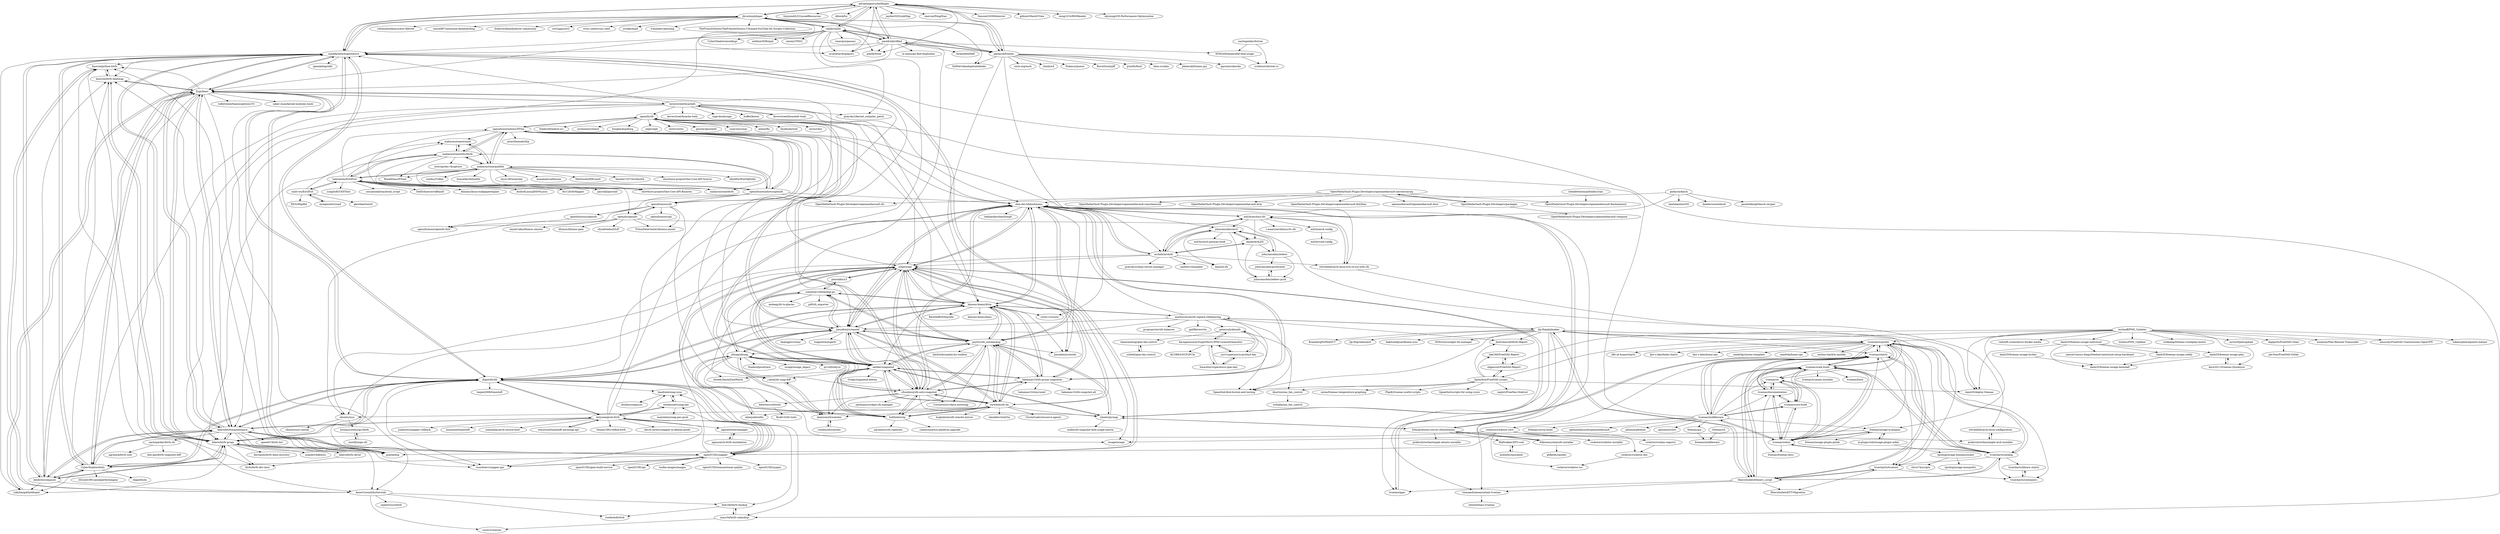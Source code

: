 digraph G {
"adrianlopezroche/fdupes" -> "jbruchon/jdupes"
"adrianlopezroche/fdupes" -> "sahib/rmlint"
"adrianlopezroche/fdupes" -> "tinymind/LSUnusedResources" ["e"=1]
"adrianlopezroche/fdupes" -> "dblock/fui" ["e"=1]
"adrianlopezroche/fdupes" -> "pixelb/fslint"
"adrianlopezroche/fdupes" -> "markfasheh/duperemove"
"adrianlopezroche/fdupes" -> "pauldreik/rdfind"
"adrianlopezroche/fdupes" -> "jayden320/LinkMap" ["e"=1]
"adrianlopezroche/fdupes" -> "onevcat/FengNiao" ["e"=1]
"adrianlopezroche/fdupes" -> "arsenetar/dupeguru" ["e"=1]
"adrianlopezroche/fdupes" -> "pkolaczk/fclones"
"adrianlopezroche/fdupes" -> "Tencent/OOMDetector" ["e"=1]
"adrianlopezroche/fdupes" -> "gdbinit/MachOView" ["e"=1]
"adrianlopezroche/fdupes" -> "ming1016/RSSReader" ["e"=1]
"adrianlopezroche/fdupes" -> "skyming/iOS-Performance-Optimization" ["e"=1]
"danb35/freenas-iocage-nextcloud" -> "danb35/freenas-iocage-caddy"
"danb35/freenas-iocage-nextcloud" -> "danb35/freenas-iocage-plex"
"danb35/freenas-iocage-nextcloud" -> "samuel-emrys-blogs/freebsd-nextcloud-setup-hardened"
"danb35/freenas-iocage-nextcloud" -> "danb35/freenas-iocage-heimdall"
"danb35/freenas-iocage-nextcloud" -> "danb35/deploy-freenas"
"godarch/darch" -> "lambdanil/astOS" ["e"=1]
"godarch/darch" -> "danderson/netboot" ["e"=1]
"godarch/darch" -> "pauldotknopf/darch-recipes"
"godarch/darch" -> "zbm-dev/zfsbootmenu"
"godarch/darch" -> "eoli3n/archiso-zfs"
"kasuganosoras/SuperMicro-IPMI-LicenseGenerator" -> "zsrv/supermicro-product-key"
"kasuganosoras/SuperMicro-IPMI-LicenseGenerator" -> "petersulyok/smfc"
"kasuganosoras/SuperMicro-IPMI-LicenseGenerator" -> "bwachter/supermicro-ipmi-key"
"kasuganosoras/SuperMicro-IPMI-LicenseGenerator" -> "KCORES/OCP2PCIe" ["e"=1]
"johnramsden/zectl" -> "johnramsden/zedenv"
"johnramsden/zectl" -> "eoli3n/zectl-pacman-hook"
"johnramsden/zectl" -> "johnramsden/zedenv-grub"
"johnramsden/zectl" -> "danboid/ALEZ"
"johnramsden/zectl" -> "dasJ/sd-zfs"
"johnramsden/zectl" -> "archzfs/archzfs"
"zbm-dev/zfsbootmenu" -> "leahneukirchen/hrmpf" ["e"=1]
"zbm-dev/zfsbootmenu" -> "zrepl/zrepl"
"zbm-dev/zfsbootmenu" -> "Sithuk/ubuntu-server-zfsbootmenu"
"zbm-dev/zfsbootmenu" -> "kimono-koans/httm"
"zbm-dev/zfsbootmenu" -> "johnramsden/zectl"
"zbm-dev/zfsbootmenu" -> "jimsalterjrs/sanoid"
"zbm-dev/zfsbootmenu" -> "psy0rz/zfs_autobackup"
"zbm-dev/zfsbootmenu" -> "eoli3n/archiso-zfs"
"zbm-dev/zfsbootmenu" -> "archzfs/archzfs"
"zbm-dev/zfsbootmenu" -> "oetiker/znapzend"
"zbm-dev/zfsbootmenu" -> "64kramsystem/zfs-installer"
"zbm-dev/zfsbootmenu" -> "bahamas10/zfs-prune-snapshots"
"zbm-dev/zfsbootmenu" -> "stevleibelt/arch-linux-live-cd-iso-with-zfs"
"zbm-dev/zfsbootmenu" -> "zfsonlinux/zfs-auto-snapshot"
"zbm-dev/zfsbootmenu" -> "jimsalterjrs/ioztat"
"yboetz/pyznap" -> "Sithuk/ubuntu-server-zfsbootmenu"
"yboetz/pyznap" -> "oetiker/znapzend"
"yboetz/pyznap" -> "psy0rz/zfs_autobackup"
"yboetz/pyznap" -> "zrepl/zrepl"
"yboetz/pyznap" -> "mafm/zfs-snapshot-disk-usage-matrix"
"oetiker/znapzend" -> "psy0rz/zfs_autobackup"
"oetiker/znapzend" -> "zrepl/zrepl"
"oetiker/znapzend" -> "zfsonlinux/zfs-auto-snapshot"
"oetiker/znapzend" -> "jimsalterjrs/sanoid"
"oetiker/znapzend" -> "bolthole/zrep"
"oetiker/znapzend" -> "yboetz/pyznap"
"oetiker/znapzend" -> "ewwhite/zfs-ha"
"oetiker/znapzend" -> "zfsnap/zfsnap"
"oetiker/znapzend" -> "damicon/zfswatcher"
"oetiker/znapzend" -> "bahamas10/zfs-prune-snapshots"
"oetiker/znapzend" -> "zbm-dev/zfsbootmenu"
"oetiker/znapzend" -> "someone1/zfsbackup-go"
"oetiker/znapzend" -> "j-keck/zfs-snap-diff"
"oetiker/znapzend" -> "Gregy/znapzend-debian"
"oetiker/znapzend" -> "cbreak-black/ZetaWatch"
"mstinaff/PMS_Updater" -> "luluhoc/PMS_Updater"
"mstinaff/PMS_Updater" -> "sirkkalap/freenas-crashplan-howto"
"mstinaff/PMS_Updater" -> "freenas/iocage-ix-plugins"
"mstinaff/PMS_Updater" -> "mrworf/plexupdate" ["e"=1]
"mstinaff/PMS_Updater" -> "kern2011/Freenas-Quicksync"
"mstinaff/PMS_Updater" -> "dapperfu/FreeNAS-Gitea"
"mstinaff/PMS_Updater" -> "wnielson/Plex-Remote-Transcoder" ["e"=1]
"mstinaff/PMS_Updater" -> "Spearfoot/FreeNAS-scripts"
"mstinaff/PMS_Updater" -> "danb35/deploy-freenas"
"mstinaff/PMS_Updater" -> "danb35/freenas-iocage-nextcloud"
"mstinaff/PMS_Updater" -> "amussey/FreeNAS-Transmission-OpenVPN"
"mstinaff/PMS_Updater" -> "truecharts/public"
"mstinaff/PMS_Updater" -> "lokenx/plexrequests-meteor" ["e"=1]
"mstinaff/PMS_Updater" -> "edgarsuit/FreeNAS-Report"
"mstinaff/PMS_Updater" -> "redshift-s/rancheros-docker-media"
"egara/buttermanager" -> "egara/arch-btrfs-installation"
"pauldreik/rdfind" -> "pkolaczk/fclones"
"pauldreik/rdfind" -> "jbruchon/jdupes"
"pauldreik/rdfind" -> "sahib/rmlint"
"pauldreik/rdfind" -> "adrianlopezroche/fdupes"
"pauldreik/rdfind" -> "pixelb/fslint"
"pauldreik/rdfind" -> "m-manu/go-find-duplicates"
"pauldreik/rdfind" -> "Zygo/bees"
"pauldreik/rdfind" -> "jimsalterjrs/sanoid"
"pauldreik/rdfind" -> "markfasheh/duperemove"
"pauldreik/rdfind" -> "KSXGitHub/parallel-disk-usage"
"pauldreik/rdfind" -> "birkenfeld/fddf"
"pauldreik/rdfind" -> "arsenetar/dupeguru" ["e"=1]
"bob1de/btrfs-backup" -> "masc3d/btrfs-sxbackup"
"bob1de/btrfs-backup" -> "ruediste/btrbck"
"allanjude/zxfer" -> "zfsnap/zfsnap"
"nachoparker/dutree" -> "KSXGitHub/parallel-disk-usage"
"nachoparker/dutree" -> "scullionw/dirstat-rs"
"koverstreet/bcachefs" -> "koverstreet/bcachefs-tools"
"koverstreet/bcachefs" -> "Zygo/bees"
"koverstreet/bcachefs" -> "kdave/btrfs-progs"
"koverstreet/bcachefs" -> "CyberShadow/btdu"
"koverstreet/bcachefs" -> "koverstreet/bcache-tools"
"koverstreet/bcachefs" -> "zbm-dev/zfsbootmenu"
"koverstreet/bcachefs" -> "kimono-koans/httm"
"koverstreet/bcachefs" -> "graysky2/kernel_compiler_patch" ["e"=1]
"koverstreet/bcachefs" -> "cage-kiosk/cage" ["e"=1]
"koverstreet/bcachefs" -> "buffet/kiwmi" ["e"=1]
"koverstreet/bcachefs" -> "markfasheh/duperemove"
"koverstreet/bcachefs" -> "kdave/btrfsmaintenance"
"koverstreet/bcachefs" -> "openzfs/zfs"
"kilobyte/compsize" -> "Zygo/bees"
"kilobyte/compsize" -> "CyberShadow/btdu"
"kilobyte/compsize" -> "knorrie/btrfs-heatmap"
"kilobyte/compsize" -> "Lakshmipathi/dduper"
"kilobyte/compsize" -> "kdave/btrfs-progs"
"kilobyte/compsize" -> "markfasheh/duperemove"
"kilobyte/compsize" -> "AmesCornish/buttersink"
"kilobyte/compsize" -> "kdave/btrfsmaintenance"
"Antynea/grub-btrfs" -> "wmutschl/timeshift-autosnap-apt"
"Antynea/grub-btrfs" -> "digint/btrbk"
"Antynea/grub-btrfs" -> "openSUSE/snapper"
"Antynea/grub-btrfs" -> "wesbarnett/snap-pac"
"Antynea/grub-btrfs" -> "kdave/btrfsmaintenance"
"Antynea/grub-btrfs" -> "Venom1991/refind-btrfs"
"Antynea/grub-btrfs" -> "egara/buttermanager"
"Antynea/grub-btrfs" -> "david-cortes/snapper-in-debian-guide" ["e"=1]
"Antynea/grub-btrfs" -> "ricardomv/snapper-gui"
"Antynea/grub-btrfs" -> "baodrate/snap-sync"
"Antynea/grub-btrfs" -> "jrabinow/snapper-rollback"
"Antynea/grub-btrfs" -> "linuxmint/timeshift" ["e"=1]
"Antynea/grub-btrfs" -> "maximbaz/arch-secure-boot"
"Antynea/grub-btrfs" -> "Zygo/bees"
"Antynea/grub-btrfs" -> "markfasheh/duperemove"
"maharmstone/winmd" -> "maharmstone/ntfs2btrfs"
"maharmstone/winmd" -> "maharmstone/quibble"
"ubuntu/zsys" -> "bicomsystems/go-libzfs"
"ubuntu/zsys" -> "ubuntu/zsys-install"
"ix-plugin-hub/iocage-plugin-index" -> "freenas/iocage-ix-plugins"
"ix-plugin-hub/iocage-plugin-index" -> "tprelog/iocage-homeassistant"
"tprelog/iocage-homeassistant" -> "tprelog/iocage-mosquitto"
"tprelog/iocage-homeassistant" -> "cliviu74/scripts"
"koverstreet/bcachefs-tools" -> "koverstreet/bcachefs"
"johnramsden/zedenv" -> "johnramsden/pyzfscmds"
"johnramsden/zedenv" -> "johnramsden/zedenv-grub"
"johnramsden/zedenv" -> "johnramsden/zectl"
"OpenMediaVault-Plugin-Developers/openmediavault-omvextrasorg" -> "OpenMediaVault-Plugin-Developers/packages"
"OpenMediaVault-Plugin-Developers/openmediavault-omvextrasorg" -> "OpenMediaVault-Plugin-Developers/openmediavault-zfs"
"OpenMediaVault-Plugin-Developers/openmediavault-omvextrasorg" -> "openmediavault/openmediavault-docs"
"OpenMediaVault-Plugin-Developers/openmediavault-omvextrasorg" -> "OpenMediaVault-Plugin-Developers/openmediavault-remotemount"
"OpenMediaVault-Plugin-Developers/openmediavault-omvextrasorg" -> "OpenMediaVault-Plugin-Developers/openmediavault-kvm"
"OpenMediaVault-Plugin-Developers/openmediavault-omvextrasorg" -> "OpenMediaVault-Plugin-Developers/openmediavault-flashmemory"
"OpenMediaVault-Plugin-Developers/openmediavault-omvextrasorg" -> "OpenMediaVault-Plugin-Developers/openmediavault-fail2ban"
"ricardomv/snapper-gui" -> "openSUSE/snapper"
"bwachter/supermicro-ipmi-key" -> "zsrv/supermicro-product-key"
"bwachter/supermicro-ipmi-key" -> "kasuganosoras/SuperMicro-IPMI-LicenseGenerator"
"rockstor/rockstor-doc" -> "rockstor/rockstor-iso"
"nachoparker/btrfs-du" -> "dim-geo/btrfs-snapshot-diff"
"nachoparker/btrfs-du" -> "agronick/btrfs-size"
"johnramsden/zedenv-grub" -> "johnramsden/pyzfscmds"
"johnramsden/pyzfscmds" -> "johnramsden/zedenv-grub"
"maharmstone/ntfs2btrfs" -> "maharmstone/quibble"
"maharmstone/ntfs2btrfs" -> "maharmstone/btrfs" ["e"=1]
"maharmstone/ntfs2btrfs" -> "maharmstone/winmd"
"maharmstone/ntfs2btrfs" -> "openzfsonwindows/ZFSin"
"maharmstone/ntfs2btrfs" -> "Wack0/maciNTosh" ["e"=1]
"maharmstone/ntfs2btrfs" -> "kdave/btrfs-progs"
"maharmstone/ntfs2btrfs" -> "bobranten/Ext4Fsd"
"maharmstone/ntfs2btrfs" -> "openzfsonwindows/openzfs"
"maharmstone/ntfs2btrfs" -> "nowrep/obs-vkcapture" ["e"=1]
"64kramsystem/zfs-installer" -> "Sithuk/ubuntu-server-zfsbootmenu"
"64kramsystem/zfs-installer" -> "ghfields/rpooler"
"zfsnap/zfsnap" -> "allanjude/zxfer"
"zfsnap/zfsnap" -> "damicon/zfswatcher"
"zfsnap/zfsnap" -> "zfsonlinux/zfs-auto-snapshot"
"zfsnap/zfsnap" -> "bolthole/zrep"
"zfsnap/zfsnap" -> "oetiker/znapzend"
"zfsnap/zfsnap" -> "bdrewery/zfstools"
"zfsnap/zfsnap" -> "zrepl/zrepl"
"zfsnap/zfsnap" -> "iocage/iocage" ["e"=1]
"zfsnap/zfsnap" -> "freebsd/poudriere" ["e"=1]
"zfsnap/zfsnap" -> "iocage/iocage_legacy" ["e"=1]
"zfsnap/zfsnap" -> "pr1ntf/iohyve" ["e"=1]
"zfsnap/zfsnap" -> "jimsalterjrs/sanoid"
"bobranten/Ext4Fsd" -> "matt-wu/Ext3Fsd"
"bobranten/Ext4Fsd" -> "maharmstone/btrfs" ["e"=1]
"bobranten/Ext4Fsd" -> "maharmstone/quibble"
"bobranten/Ext4Fsd" -> "maharmstone/ntfs2btrfs"
"bobranten/Ext4Fsd" -> "openzfsonwindows/openzfs"
"bobranten/Ext4Fsd" -> "openzfsonwindows/ZFSin"
"bobranten/Ext4Fsd" -> "maharmstone/winmd"
"bobranten/Ext4Fsd" -> "Audio4Linux/JDSP4Linux" ["e"=1]
"bobranten/Ext4Fsd" -> "Xtr126/XtMapper" ["e"=1]
"bobranten/Ext4Fsd" -> "pacstall/pacstall" ["e"=1]
"bobranten/Ext4Fsd" -> "LongSoft/UEFITool" ["e"=1]
"bobranten/Ext4Fsd" -> "casualsnek/waydroid_script" ["e"=1]
"bobranten/Ext4Fsd" -> "shorthorn-project/One-Core-API-Binaries" ["e"=1]
"bobranten/Ext4Fsd" -> "DadSchoorse/vkBasalt" ["e"=1]
"bobranten/Ext4Fsd" -> "Almamu/linux-wallpaperengine" ["e"=1]
"jbruchon/jdupes" -> "adrianlopezroche/fdupes"
"jbruchon/jdupes" -> "sahib/rmlint"
"jbruchon/jdupes" -> "pkolaczk/fclones"
"jbruchon/jdupes" -> "pauldreik/rdfind"
"jbruchon/jdupes" -> "markfasheh/duperemove"
"jbruchon/jdupes" -> "arsenetar/dupeguru" ["e"=1]
"jbruchon/jdupes" -> "ivandokov/phockup" ["e"=1]
"jbruchon/jdupes" -> "TheFrenchGhosty/TheFrenchGhostys-Ultimate-YouTube-DL-Scripts-Collection" ["e"=1]
"jbruchon/jdupes" -> "roboyoshi/datacurator-filetree" ["e"=1]
"jbruchon/jdupes" -> "0x90d/videoduplicatefinder" ["e"=1]
"jbruchon/jdupes" -> "simon987/awesome-datahoarding" ["e"=1]
"jbruchon/jdupes" -> "diskoverdata/diskover-community" ["e"=1]
"jbruchon/jdupes" -> "sist2app/sist2" ["e"=1]
"jbruchon/jdupes" -> "cross-seed/cross-seed" ["e"=1]
"jbruchon/jdupes" -> "jvirkki/dupd"
"jimsalterjrs/sanoid" -> "zfsonlinux/zfs-auto-snapshot"
"jimsalterjrs/sanoid" -> "zrepl/zrepl"
"jimsalterjrs/sanoid" -> "oetiker/znapzend"
"jimsalterjrs/sanoid" -> "openzfs/zfs"
"jimsalterjrs/sanoid" -> "kimono-koans/httm"
"jimsalterjrs/sanoid" -> "psy0rz/zfs_autobackup"
"jimsalterjrs/sanoid" -> "zbm-dev/zfsbootmenu"
"jimsalterjrs/sanoid" -> "ewwhite/zfs-ha"
"jimsalterjrs/sanoid" -> "zfsnap/zfsnap"
"jimsalterjrs/sanoid" -> "AnalogJ/scrutiny" ["e"=1]
"jimsalterjrs/sanoid" -> "trapexit/mergerfs" ["e"=1]
"jimsalterjrs/sanoid" -> "digint/btrbk"
"jimsalterjrs/sanoid" -> "someone1/zfsbackup-go"
"jimsalterjrs/sanoid" -> "bolthole/zrep"
"jimsalterjrs/sanoid" -> "Spearfoot/disk-burnin-and-testing" ["e"=1]
"pkolaczk/fclones" -> "sahib/rmlint"
"pkolaczk/fclones" -> "jbruchon/jdupes"
"pkolaczk/fclones" -> "pkolaczk/fclones-gui"
"pkolaczk/fclones" -> "pauldreik/rdfind"
"pkolaczk/fclones" -> "qarmin/czkawka" ["e"=1]
"pkolaczk/fclones" -> "rustic-rs/rustic" ["e"=1]
"pkolaczk/fclones" -> "ouch-org/ouch" ["e"=1]
"pkolaczk/fclones" -> "kimono-koans/httm"
"pkolaczk/fclones" -> "adrianlopezroche/fdupes"
"pkolaczk/fclones" -> "chmln/sd" ["e"=1]
"pkolaczk/fclones" -> "0x90d/videoduplicatefinder" ["e"=1]
"pkolaczk/fclones" -> "Nukesor/pueue" ["e"=1]
"pkolaczk/fclones" -> "BurntSushi/jiff" ["e"=1]
"pkolaczk/fclones" -> "printfn/fend" ["e"=1]
"pkolaczk/fclones" -> "skim-rs/skim" ["e"=1]
"eoli3n/arch-config" -> "eoli3n/void-config"
"maharmstone/quibble" -> "maharmstone/ntfs2btrfs"
"maharmstone/quibble" -> "maharmstone/btrfs" ["e"=1]
"maharmstone/quibble" -> "maharmstone/winmd"
"maharmstone/quibble" -> "otya128/winevdm" ["e"=1]
"maharmstone/quibble" -> "openzfsonwindows/ZFSin"
"maharmstone/quibble" -> "manatails/uefiseven" ["e"=1]
"maharmstone/quibble" -> "Mattiwatti/EfiGuard" ["e"=1]
"maharmstone/quibble" -> "leecher1337/ntvdmx64" ["e"=1]
"maharmstone/quibble" -> "shorthorn-project/One-Core-API-Source" ["e"=1]
"maharmstone/quibble" -> "shorthorn-project/One-Core-API-Binaries" ["e"=1]
"maharmstone/quibble" -> "hfiref0x/WinObjEx64" ["e"=1]
"maharmstone/quibble" -> "vxiiduu/VxKex" ["e"=1]
"maharmstone/quibble" -> "itsmattkc/dotnet9x" ["e"=1]
"maharmstone/quibble" -> "bobranten/Ext4Fsd"
"maharmstone/quibble" -> "Wack0/maciNTosh" ["e"=1]
"openzfsonwindows/openzfs" -> "openzfsonwindows/ZFSin"
"openzfsonwindows/openzfs" -> "openzfsonosx/openzfs-fork"
"openzfsonwindows/openzfs" -> "openzfsonosx/openzfs"
"openzfsonwindows/openzfs" -> "zbm-dev/zfsbootmenu"
"openzfsonwindows/openzfs" -> "openzfsonosx/zfs"
"openzfsonwindows/openzfs" -> "maharmstone/ntfs2btrfs"
"openzfsonwindows/openzfs" -> "bobranten/Ext4Fsd"
"openzfsonwindows/openzfs" -> "maharmstone/quibble"
"openzfsonwindows/openzfs" -> "OpenMediaVault-Plugin-Developers/openmediavault-zfs"
"eoli3n/archiso-zfs" -> "stevleibelt/arch-linux-live-cd-iso-with-zfs"
"eoli3n/archiso-zfs" -> "archzfs/archzfs"
"eoli3n/archiso-zfs" -> "eoli3n/arch-config"
"eoli3n/archiso-zfs" -> "johnramsden/zectl"
"eoli3n/archiso-zfs" -> "danboid/ALEZ"
"eoli3n/archiso-zfs" -> "r-maerz/archlinux-lts-zfs"
"eoli3n/archiso-zfs" -> "zbm-dev/zfsbootmenu"
"kdave/btrfsmaintenance" -> "digint/btrbk"
"kdave/btrfsmaintenance" -> "Zygo/bees"
"kdave/btrfsmaintenance" -> "kdave/btrfs-progs"
"kdave/btrfsmaintenance" -> "CyberShadow/btdu"
"kdave/btrfsmaintenance" -> "Antynea/grub-btrfs"
"kdave/btrfsmaintenance" -> "markfasheh/duperemove"
"kdave/btrfsmaintenance" -> "knorrie/btrfs-heatmap"
"kdave/btrfsmaintenance" -> "kilobyte/compsize"
"kdave/btrfsmaintenance" -> "ricardomv/snapper-gui"
"kdave/btrfsmaintenance" -> "openSUSE/snapper"
"kdave/btrfsmaintenance" -> "nachoparker/btrfs-du"
"kdave/btrfsmaintenance" -> "g2p/bedup"
"kdave/btrfsmaintenance" -> "AmesCornish/buttersink"
"kdave/btrfsmaintenance" -> "kdave/btrfs-devel"
"kdave/btrfsmaintenance" -> "speed47/btrfs-list"
"AmesCornish/buttersink" -> "knorrie/python-btrfs"
"AmesCornish/buttersink" -> "bob1de/btrfs-backup"
"AmesCornish/buttersink" -> "oxplot/rsyncbtrfs"
"AmesCornish/buttersink" -> "ruediste/btrbck"
"AmesCornish/buttersink" -> "csirac2/snazzer"
"truenas/charts" -> "truenas/apps"
"truenas/charts" -> "truenas/scale-build"
"truenas/charts" -> "truecharts/public"
"truenas/charts" -> "truecharts/catalog"
"truenas/charts" -> "Heavybullets8/heavy_script"
"truenas/charts" -> "truenas/documentation"
"truenas/charts" -> "truecharts/truetool"
"truenas/charts" -> "tomaae/homeassistant-truenas"
"markusressel/zfs-inplace-rebalancing" -> "programster/zfs-balancer"
"markusressel/zfs-inplace-rebalancing" -> "kimono-koans/httm"
"markusressel/zfs-inplace-rebalancing" -> "Jip-Hop/jailmaker"
"markusressel/zfs-inplace-rebalancing" -> "bahamas10/zfs-prune-snapshots"
"markusressel/zfs-inplace-rebalancing" -> "pjd/filerewrite"
"markusressel/zfs-inplace-rebalancing" -> "JoeSchmuck/Multi-Report"
"markusressel/zfs-inplace-rebalancing" -> "Spearfoot/disk-burnin-and-testing" ["e"=1]
"markusressel/zfs-inplace-rebalancing" -> "petersulyok/smfc"
"markusressel/zfs-inplace-rebalancing" -> "psy0rz/zfs_autobackup"
"markusressel/zfs-inplace-rebalancing" -> "zbm-dev/zfsbootmenu"
"markusressel/zfs-inplace-rebalancing" -> "jimsalterjrs/sanoid"
"j-keck/zfs-snap-diff" -> "damicon/zfswatcher"
"truenas/scale-build" -> "truenas/core-build"
"truenas/scale-build" -> "truenas/webui"
"truenas/scale-build" -> "truenas/documentation"
"truenas/scale-build" -> "truenas/charts"
"truenas/scale-build" -> "truenas/middleware"
"truenas/scale-build" -> "truenas/truenas-installer"
"truenas/scale-build" -> "truenas/os"
"truenas/scale-build" -> "truecharts/catalog"
"truenas/scale-build" -> "Heavybullets8/heavy_script"
"truenas/scale-build" -> "truenas/linux"
"truenas/scale-build" -> "truecharts/public"
"zfsonlinux/zfs-auto-snapshot" -> "jimsalterjrs/sanoid"
"zfsonlinux/zfs-auto-snapshot" -> "oetiker/znapzend"
"zfsonlinux/zfs-auto-snapshot" -> "zfsnap/zfsnap"
"zfsonlinux/zfs-auto-snapshot" -> "psy0rz/zfs_autobackup"
"zfsonlinux/zfs-auto-snapshot" -> "damicon/zfswatcher"
"zfsonlinux/zfs-auto-snapshot" -> "zrepl/zrepl"
"zfsonlinux/zfs-auto-snapshot" -> "ewwhite/zfs-ha"
"zfsonlinux/zfs-auto-snapshot" -> "bolthole/zrep"
"zfsonlinux/zfs-auto-snapshot" -> "zbm-dev/zfsbootmenu"
"zfsonlinux/zfs-auto-snapshot" -> "bahamas10/zfs-prune-snapshots"
"zfsonlinux/zfs-auto-snapshot" -> "yboetz/pyznap"
"zfsonlinux/zfs-auto-snapshot" -> "bdrewery/zfstools"
"zfsonlinux/zfs-auto-snapshot" -> "openzfs/zfs"
"zfsonlinux/zfs-auto-snapshot" -> "optimans/cockpit-zfs-manager" ["e"=1]
"zfsonlinux/zfs-auto-snapshot" -> "Corsinvest/cv4pve-autosnap" ["e"=1]
"truenas/documentation" -> "truenas/webui"
"truenas/documentation" -> "truenas/scale-build"
"truenas/documentation" -> "freenas/freenas-docs"
"truenas/documentation" -> "truenas/core-build"
"truenas/documentation" -> "truenas/os"
"Lakshmipathi/dduper" -> "Zygo/bees"
"wmutschl/timeshift-autosnap-apt" -> "Antynea/grub-btrfs"
"masc3d/btrfs-sxbackup" -> "csirac2/snazzer"
"masc3d/btrfs-sxbackup" -> "bob1de/btrfs-backup"
"chenxiaolong/ipmi-fan-control" -> "yinheli/ipmi-fan-control"
"kern2011/Freenas-Quicksync" -> "danb35/freenas-iocage-plex"
"openzfsonosx/openzfs" -> "openzfsonosx/openzfs-fork"
"danb35/freenas-iocage-caddy" -> "danb35/freenas-iocage-heimdall"
"mistifyio/go-zfs" -> "bicomsystems/go-libzfs"
"danb35/freenas-iocage-plex" -> "kern2011/Freenas-Quicksync"
"danb35/freenas-iocage-plex" -> "danb35/freenas-iocage-heimdall"
"prabirshrestha/simple-arch-installer" -> "stevleibelt/arch-linux-configuration"
"truecharts/catalog" -> "truecharts/public"
"truecharts/catalog" -> "truenas/charts"
"truecharts/catalog" -> "truecharts/containers"
"truecharts/catalog" -> "truecharts/library-charts"
"truecharts/catalog" -> "Heavybullets8/heavy_script"
"truecharts/catalog" -> "truenas/scale-build"
"truecharts/catalog" -> "truenas/webui"
"truecharts/catalog" -> "truecharts/truetool"
"bobafetthotmail/folder2ram" -> "OpenMediaVault-Plugin-Developers/openmediavault-flashmemory"
"bicomsystems/go-libzfs" -> "mistifyio/go-zfs"
"truecharts/public" -> "Heavybullets8/heavy_script"
"truecharts/public" -> "truenas/charts"
"truecharts/public" -> "truecharts/catalog"
"truecharts/public" -> "truecharts/truetool"
"truecharts/public" -> "Jip-Hop/jailmaker"
"truecharts/public" -> "k8s-at-home/charts" ["e"=1]
"truecharts/public" -> "bjw-s-labs/helm-charts" ["e"=1]
"truecharts/public" -> "bjw-s-labs/home-ops" ["e"=1]
"truecharts/public" -> "onedr0p/cluster-template" ["e"=1]
"truecharts/public" -> "truenas/scale-build"
"truecharts/public" -> "onedr0p/home-ops" ["e"=1]
"truecharts/public" -> "truenas/middleware"
"truecharts/public" -> "techno-tim/k3s-ansible" ["e"=1]
"truecharts/public" -> "truecharts/containers"
"truecharts/public" -> "truenas/webui"
"digint/btrbk" -> "kdave/btrfsmaintenance"
"digint/btrbk" -> "Antynea/grub-btrfs"
"digint/btrbk" -> "Zygo/bees"
"digint/btrbk" -> "CyberShadow/btdu"
"digint/btrbk" -> "markfasheh/duperemove"
"digint/btrbk" -> "kdave/btrfs-progs"
"digint/btrbk" -> "masc3d/btrfs-sxbackup"
"digint/btrbk" -> "openSUSE/snapper"
"digint/btrbk" -> "AmesCornish/buttersink"
"digint/btrbk" -> "kimono-koans/httm"
"digint/btrbk" -> "jimsalterjrs/sanoid"
"digint/btrbk" -> "bob1de/btrfs-backup"
"digint/btrbk" -> "ricardomv/snapper-gui"
"digint/btrbk" -> "teejee2008/timeshift" ["e"=1]
"digint/btrbk" -> "baodrate/snap-sync"
"bdrewery/zfstools" -> "Rudd-O/zfs-tools"
"bolthole/zrep" -> "oetiker/znapzend"
"bolthole/zrep" -> "zrepl/zrepl"
"bolthole/zrep" -> "zfsnap/zfsnap"
"bolthole/zrep" -> "aaronhurt/zfs-replicate"
"bolthole/zrep" -> "ewwhite/zfs-ha"
"bolthole/zrep" -> "calmh/smartos-platform-upgrade" ["e"=1]
"bolthole/zrep" -> "zfsonlinux/zfs-auto-snapshot"
"freenas/gui" -> "freenas/middleware"
"CyberShadow/btdu" -> "rkapl/btsdu"
"CyberShadow/btdu" -> "Zygo/bees"
"CyberShadow/btdu" -> "kilobyte/compsize"
"CyberShadow/btdu" -> "kdave/btrfsmaintenance"
"CyberShadow/btdu" -> "digint/btrbk"
"CyberShadow/btdu" -> "markfasheh/duperemove"
"CyberShadow/btdu" -> "knorrie/btrfs-heatmap"
"CyberShadow/btdu" -> "ZILtoid1991/pixelperfectengine" ["e"=1]
"CyberShadow/btdu" -> "Lakshmipathi/dduper"
"CyberShadow/btdu" -> "kdave/btrfs-progs"
"matt-wu/Ext3Fsd" -> "bobranten/Ext4Fsd"
"matt-wu/Ext3Fsd" -> "mregmi/ext2read"
"matt-wu/Ext3Fsd" -> "gkostka/lwext4" ["e"=1]
"matt-wu/Ext3Fsd" -> "maharmstone/winmd"
"matt-wu/Ext3Fsd" -> "PJO2/tftpd64"
"dak180/FreeNAS-Report" -> "edgarsuit/FreeNAS-Report"
"tomaae/homeassistant-truenas" -> "sdwilsh/hass-truenas"
"KSXGitHub/parallel-disk-usage" -> "scullionw/dirstat-rs"
"rockstor/rockon-registry" -> "rockstor/rockstor-doc"
"danb35/freenas-iocage-lychee" -> "danb35/freenas-iocage-heimdall"
"openzfs/zfs" -> "jimsalterjrs/sanoid"
"openzfs/zfs" -> "freebsd/freebsd-src" ["e"=1]
"openzfs/zfs" -> "systemd/systemd" ["e"=1]
"openzfs/zfs" -> "borgbackup/borg" ["e"=1]
"openzfs/zfs" -> "ceph/ceph" ["e"=1]
"openzfs/zfs" -> "restic/restic" ["e"=1]
"openzfs/zfs" -> "zbm-dev/zfsbootmenu"
"openzfs/zfs" -> "zfsonlinux/zfs-auto-snapshot"
"openzfs/zfs" -> "zrepl/zrepl"
"openzfs/zfs" -> "gluster/glusterfs" ["e"=1]
"openzfs/zfs" -> "openzfsonwindows/ZFSin"
"openzfs/zfs" -> "swaywm/sway" ["e"=1]
"openzfs/zfs" -> "axboe/fio" ["e"=1]
"openzfs/zfs" -> "facebook/zstd" ["e"=1]
"openzfs/zfs" -> "iovisor/bcc" ["e"=1]
"psy0rz/zfs_autobackup" -> "zrepl/zrepl"
"psy0rz/zfs_autobackup" -> "oetiker/znapzend"
"psy0rz/zfs_autobackup" -> "jimsalterjrs/sanoid"
"psy0rz/zfs_autobackup" -> "zfsonlinux/zfs-auto-snapshot"
"psy0rz/zfs_autobackup" -> "yboetz/pyznap"
"psy0rz/zfs_autobackup" -> "zbm-dev/zfsbootmenu"
"psy0rz/zfs_autobackup" -> "bahamas10/zfs-prune-snapshots"
"psy0rz/zfs_autobackup" -> "kimono-koans/httm"
"psy0rz/zfs_autobackup" -> "zfsnap/zfsnap"
"psy0rz/zfs_autobackup" -> "ewwhite/zfs-ha"
"psy0rz/zfs_autobackup" -> "Corsinvest/cv4pve-autosnap" ["e"=1]
"psy0rz/zfs_autobackup" -> "someone1/zfsbackup-go"
"psy0rz/zfs_autobackup" -> "bolthole/zrep"
"psy0rz/zfs_autobackup" -> "bashclub/zamba-lxc-toolbox" ["e"=1]
"psy0rz/zfs_autobackup" -> "jimsalterjrs/ioztat"
"kimono-koans/httm" -> "zrepl/zrepl"
"kimono-koans/httm" -> "jimsalterjrs/sanoid"
"kimono-koans/httm" -> "zbm-dev/zfsbootmenu"
"kimono-koans/httm" -> "psy0rz/zfs_autobackup"
"kimono-koans/httm" -> "someone1/zfsbackup-go"
"kimono-koans/httm" -> "j-keck/zfs-snap-diff"
"kimono-koans/httm" -> "bahamas10/zfs-prune-snapshots"
"kimono-koans/httm" -> "oetiker/znapzend"
"kimono-koans/httm" -> "digint/btrbk"
"kimono-koans/httm" -> "jimsalterjrs/ioztat"
"kimono-koans/httm" -> "ewwhite/zfs-ha"
"kimono-koans/httm" -> "rustic-rs/rustic" ["e"=1]
"kimono-koans/httm" -> "BastilleBSD/bastille" ["e"=1]
"kimono-koans/httm" -> "markusressel/zfs-inplace-rebalancing"
"kimono-koans/httm" -> "kimono-koans/dano"
"openSUSE/snapper" -> "openSUSE/zypper" ["e"=1]
"openSUSE/snapper" -> "ricardomv/snapper-gui"
"openSUSE/snapper" -> "Antynea/grub-btrfs"
"openSUSE/snapper" -> "openSUSE/open-build-service" ["e"=1]
"openSUSE/snapper" -> "baodrate/snap-sync"
"openSUSE/snapper" -> "wesbarnett/snap-pac"
"openSUSE/snapper" -> "kdave/btrfs-progs"
"openSUSE/snapper" -> "digint/btrbk"
"openSUSE/snapper" -> "markfasheh/duperemove"
"openSUSE/snapper" -> "kdave/btrfsmaintenance"
"openSUSE/snapper" -> "openSUSE/opi" ["e"=1]
"openSUSE/snapper" -> "Zygo/bees"
"openSUSE/snapper" -> "toolbx-images/images" ["e"=1]
"openSUSE/snapper" -> "CyberShadow/btdu"
"openSUSE/snapper" -> "openSUSE/transactional-update"
"Heavybullets8/heavy_script" -> "truecharts/truetool"
"Heavybullets8/heavy_script" -> "truecharts/public"
"Heavybullets8/heavy_script" -> "Jip-Hop/jailmaker"
"Heavybullets8/heavy_script" -> "Heavybullets8/TT-Migration"
"Heavybullets8/heavy_script" -> "truenas/charts"
"Heavybullets8/heavy_script" -> "truecharts/catalog"
"Heavybullets8/heavy_script" -> "tomaae/homeassistant-truenas"
"Heavybullets8/heavy_script" -> "truenas/apps"
"Heavybullets8/heavy_script" -> "truenas/scale-build"
"petersulyok/smfc" -> "khorton/nas_fan_control"
"petersulyok/smfc" -> "zsrv/supermicro-product-key"
"petersulyok/smfc" -> "chenxiaolong/ipmi-fan-control"
"petersulyok/smfc" -> "kasuganosoras/SuperMicro-IPMI-LicenseGenerator"
"presslabs/z3" -> "someone1/zfsbackup-go"
"presslabs/z3" -> "zrepl/zrepl"
"bahamas10/zfs-prune-snapshots" -> "bahamas10/zfs-snapshot-all"
"bahamas10/zfs-prune-snapshots" -> "psy0rz/zfs_autobackup"
"bahamas10/zfs-prune-snapshots" -> "bahamas10/zincrsend"
"bahamas10/zfs-prune-snapshots" -> "oetiker/znapzend"
"bahamas10/zfs-prune-snapshots" -> "zrepl/zrepl"
"bahamas10/zfs-prune-snapshots" -> "zbm-dev/zfsbootmenu"
"bahamas10/zfs-prune-snapshots" -> "zfsonlinux/zfs-auto-snapshot"
"bahamas10/zfs-prune-snapshots" -> "kimono-koans/httm"
"truecharts/truetool" -> "Heavybullets8/heavy_script"
"truecharts/truetool" -> "truecharts/containers"
"truecharts/truetool" -> "Heavybullets8/TT-Migration"
"openzfs/openzfs" -> "openzfsonosx/zfs"
"openzfs/openzfs" -> "zfsonfreebsd/ZoF"
"openzfs/openzfs" -> "ubuntu/zsys"
"openzfs/openzfs" -> "omniti-labs/illumos-omnios"
"openzfs/openzfs" -> "illumos/illumos-gate" ["e"=1]
"openzfs/openzfs" -> "truenas/os"
"openzfs/openzfs" -> "TritonDataCenter/illumos-joyent" ["e"=1]
"truecharts/library-charts" -> "truecharts/containers"
"dapperfu/FreeNAS-Gitea" -> "jed-frey/FreeNAS-Gitlab"
"truecharts/containers" -> "truecharts/library-charts"
"Sithuk/ubuntu-server-zfsbootmenu" -> "prabirshrestha/simple-ubuntu-installer"
"Sithuk/ubuntu-server-zfsbootmenu" -> "64kramsystem/zfs-installer"
"Sithuk/ubuntu-server-zfsbootmenu" -> "yboetz/pyznap"
"Sithuk/ubuntu-server-zfsbootmenu" -> "zbm-dev/zfsbootmenu"
"Sithuk/ubuntu-server-zfsbootmenu" -> "Halfwalker/ZFS-root"
"Sithuk/ubuntu-server-zfsbootmenu" -> "prabirshrestha/simple-arch-installer"
"wesbarnett/snap-pac" -> "baodrate/snap-sync"
"wesbarnett/snap-pac" -> "Antynea/grub-btrfs"
"wesbarnett/snap-pac" -> "maximbaz/snap-pac-grub"
"Jip-Hop/jailmaker" -> "Heavybullets8/heavy_script"
"Jip-Hop/jailmaker" -> "truecharts/public"
"Jip-Hop/jailmaker" -> "truecharts/truetool"
"Jip-Hop/jailmaker" -> "truenas/apps"
"Jip-Hop/jailmaker" -> "JoeSchmuck/Multi-Report"
"Jip-Hop/jailmaker" -> "tomaae/homeassistant-truenas"
"Jip-Hop/jailmaker" -> "markusressel/zfs-inplace-rebalancing"
"Jip-Hop/jailmaker" -> "Jip-Hop/ubernerd"
"Jip-Hop/jailmaker" -> "bakito/adguardhome-sync" ["e"=1]
"Jip-Hop/jailmaker" -> "45Drives/cockpit-zfs-manager" ["e"=1]
"Jip-Hop/jailmaker" -> "Brandawg93/PeaNUT" ["e"=1]
"Jip-Hop/jailmaker" -> "truenas/charts"
"Jip-Hop/jailmaker" -> "Spearfoot/disk-burnin-and-testing" ["e"=1]
"Jip-Hop/jailmaker" -> "danb35/deploy-freenas"
"JoeSchmuck/Multi-Report" -> "dak180/FreeNAS-Report"
"knorrie/btrfs-heatmap" -> "knorrie/python-btrfs"
"knorrie/btrfs-heatmap" -> "Zygo/bees"
"knorrie/btrfs-heatmap" -> "kdave/btrfs-progs"
"Halfwalker/ZFS-root" -> "midzelis/zquickinit"
"danboid/ALEZ" -> "johnramsden/zedenv"
"danboid/ALEZ" -> "johnramsden/zectl"
"danboid/ALEZ" -> "archzfs/archzfs"
"danboid/ALEZ" -> "johnramsden/zedenv-grub"
"yinheli/ipmi-fan-control" -> "chenxiaolong/ipmi-fan-control"
"stevleibelt/arch-linux-live-cd-iso-with-zfs" -> "stevleibelt/arch-linux-configuration"
"stevleibelt/arch-linux-live-cd-iso-with-zfs" -> "eoli3n/archiso-zfs"
"stevleibelt/arch-linux-configuration" -> "prabirshrestha/simple-arch-installer"
"ewwhite/zfs-ha" -> "oetiker/znapzend"
"ewwhite/zfs-ha" -> "jimsalterjrs/sanoid"
"ewwhite/zfs-ha" -> "damicon/zfswatcher"
"ewwhite/zfs-ha" -> "skiselkov/stmf-ha"
"ewwhite/zfs-ha" -> "zfsonlinux/zfs-auto-snapshot"
"ewwhite/zfs-ha" -> "zrepl/zrepl"
"ewwhite/zfs-ha" -> "bolthole/zrep"
"ewwhite/zfs-ha" -> "psy0rz/zfs_autobackup"
"ewwhite/zfs-ha" -> "kimono-koans/httm"
"ewwhite/zfs-ha" -> "yboetz/pyznap"
"ewwhite/zfs-ha" -> "ubuntu/zsys"
"ewwhite/zfs-ha" -> "ClusterLabs/resource-agents" ["e"=1]
"ewwhite/zfs-ha" -> "bahamas10/zfs-prune-snapshots"
"ewwhite/zfs-ha" -> "allanjude/zxfer"
"ewwhite/zfs-ha" -> "hughobrien/zfs-remote-mirror" ["e"=1]
"egara/arch-btrfs-installation" -> "egara/buttermanager"
"zsrv/supermicro-product-key" -> "kasuganosoras/SuperMicro-IPMI-LicenseGenerator"
"zsrv/supermicro-product-key" -> "bwachter/supermicro-ipmi-key"
"zsrv/supermicro-product-key" -> "petersulyok/smfc"
"mregmi/ext2read" -> "matt-wu/Ext3Fsd"
"baodrate/snap-sync" -> "doudou/snapsync"
"baodrate/snap-sync" -> "wesbarnett/snap-pac"
"g2p/bedup" -> "markfasheh/duperemove"
"g2p/bedup" -> "knorrie/python-btrfs"
"knorrie/python-btrfs" -> "knorrie/btrfs-heatmap"
"knorrie/python-btrfs" -> "btrfs/btrfs-dev-docs"
"knorrie/python-btrfs" -> "AmesCornish/buttersink"
"freenas/cli" -> "freenas/middleware"
"damicon/zfswatcher" -> "rouben/zfswatcher"
"damicon/zfswatcher" -> "zfsnap/zfsnap"
"damicon/zfswatcher" -> "j-keck/zfs-snap-diff"
"archzfs/archzfs" -> "eoli3n/archiso-zfs"
"archzfs/archzfs" -> "danboid/ALEZ"
"archzfs/archzfs" -> "johnramsden/zectl"
"archzfs/archzfs" -> "stevleibelt/arch-linux-live-cd-iso-with-zfs"
"archzfs/archzfs" -> "dasJ/sd-zfs"
"archzfs/archzfs" -> "zbm-dev/zfsbootmenu"
"archzfs/archzfs" -> "ubuntu/zsys"
"archzfs/archzfs" -> "graysky2/clean-chroot-manager"
"archzfs/archzfs" -> "andreyv/sbupdate" ["e"=1]
"archzfs/archzfs" -> "zrepl/zrepl"
"Zygo/bees" -> "markfasheh/duperemove"
"Zygo/bees" -> "Lakshmipathi/dduper"
"Zygo/bees" -> "knorrie/btrfs-heatmap"
"Zygo/bees" -> "CyberShadow/btdu"
"Zygo/bees" -> "digint/btrbk"
"Zygo/bees" -> "kdave/btrfsmaintenance"
"Zygo/bees" -> "kilobyte/compsize"
"Zygo/bees" -> "kdave/btrfs-progs"
"Zygo/bees" -> "g2p/bedup"
"Zygo/bees" -> "AmesCornish/buttersink"
"Zygo/bees" -> "knorrie/python-btrfs"
"Zygo/bees" -> "koverstreet/bcachefs"
"Zygo/bees" -> "InBetweenNames/gentooLTO" ["e"=1]
"Zygo/bees" -> "ricardomv/snapper-gui"
"Zygo/bees" -> "saber-nyan/kernel-modules-hook" ["e"=1]
"midzelis/zquickinit" -> "Halfwalker/ZFS-root"
"khorton/nas_fan_control" -> "sretalla/nas_fan_control"
"truenas/apps" -> "truenas/charts"
"Spearfoot/FreeNAS-scripts" -> "Spearfoot/disk-burnin-and-testing" ["e"=1]
"Spearfoot/FreeNAS-scripts" -> "edgarsuit/FreeNAS-Report"
"Spearfoot/FreeNAS-scripts" -> "JoeSchmuck/Multi-Report"
"Spearfoot/FreeNAS-scripts" -> "Spearfoot/scripts-for-using-rsync"
"Spearfoot/FreeNAS-scripts" -> "khorton/nas_fan_control"
"Spearfoot/FreeNAS-scripts" -> "nephri/FreeNas-DiskList"
"Spearfoot/FreeNAS-scripts" -> "seren/freenas-temperature-graphing"
"Spearfoot/FreeNAS-scripts" -> "dak180/FreeNAS-Report"
"Spearfoot/FreeNAS-scripts" -> "PlqnK/truenas-useful-scripts"
"Spearfoot/FreeNAS-scripts" -> "danb35/deploy-freenas"
"truenas/middleware" -> "truenas/webui"
"truenas/middleware" -> "truenas/core-build"
"truenas/middleware" -> "truenas/scale-build"
"truenas/middleware" -> "openmediavault/openmediavault" ["e"=1]
"truenas/middleware" -> "pfsense/pfsense" ["e"=1]
"truenas/middleware" -> "truenas/os"
"truenas/middleware" -> "truenas/charts"
"truenas/middleware" -> "freenas/iocage-ix-plugins"
"truenas/middleware" -> "opnsense/core" ["e"=1]
"truenas/middleware" -> "truenas/documentation"
"truenas/middleware" -> "freenas/gui"
"truenas/middleware" -> "openzfs/zfs"
"truenas/middleware" -> "truecharts/public"
"truenas/middleware" -> "rockstor/rockstor-core"
"truenas/middleware" -> "freenas/corral-build"
"zrepl/zrepl" -> "psy0rz/zfs_autobackup"
"zrepl/zrepl" -> "oetiker/znapzend"
"zrepl/zrepl" -> "jimsalterjrs/sanoid"
"zrepl/zrepl" -> "kimono-koans/httm"
"zrepl/zrepl" -> "zbm-dev/zfsbootmenu"
"zrepl/zrepl" -> "bolthole/zrep"
"zrepl/zrepl" -> "yboetz/pyznap"
"zrepl/zrepl" -> "zfsnap/zfsnap"
"zrepl/zrepl" -> "zfsonlinux/zfs-auto-snapshot"
"zrepl/zrepl" -> "ewwhite/zfs-ha"
"zrepl/zrepl" -> "ubuntu/zsys"
"zrepl/zrepl" -> "iocage/iocage" ["e"=1]
"zrepl/zrepl" -> "bahamas10/zfs-prune-snapshots"
"zrepl/zrepl" -> "jimsalterjrs/ioztat"
"zrepl/zrepl" -> "presslabs/z3"
"openzfsonwindows/ZFSin" -> "openzfsonwindows/openzfs"
"openzfsonwindows/ZFSin" -> "maharmstone/btrfs" ["e"=1]
"openzfsonwindows/ZFSin" -> "maharmstone/quibble"
"openzfsonwindows/ZFSin" -> "openzfsonosx/zfs"
"openzfsonwindows/ZFSin" -> "openzfs/zfs"
"openzfsonwindows/ZFSin" -> "maharmstone/ntfs2btrfs"
"openzfsonwindows/ZFSin" -> "zfsonlinux/zfs-auto-snapshot"
"openzfsonwindows/ZFSin" -> "maharmstone/winmd"
"openzfsonwindows/ZFSin" -> "jimsalterjrs/sanoid"
"openzfsonwindows/ZFSin" -> "zbm-dev/zfsbootmenu"
"openzfsonwindows/ZFSin" -> "zrepl/zrepl"
"openzfsonwindows/ZFSin" -> "openzfs/openzfs"
"openzfsonwindows/ZFSin" -> "alcarithemad/zfsp" ["e"=1]
"openzfsonwindows/ZFSin" -> "archzfs/archzfs"
"openzfsonwindows/ZFSin" -> "kimono-koans/httm"
"truenas/os" -> "truenas/core-build"
"truenas/os" -> "truenas/documentation"
"truenas/os" -> "truenas/webui"
"openzfsonosx/zfs" -> "openzfsonosx/spl"
"openzfsonosx/zfs" -> "openzfsonosx/openzfs"
"openzfsonosx/zfs" -> "openzfs/openzfs"
"openzfsonosx/zfs" -> "cbreak-black/ZetaWatch"
"openzfsonosx/zfs" -> "openzfsonosx/openzfs-fork"
"openzfsonosx/zfs" -> "openzfsonwindows/ZFSin"
"openzfsonosx/zfs" -> "TritonDataCenter/illumos-joyent" ["e"=1]
"kdave/btrfs-progs" -> "kdave/btrfs-devel"
"kdave/btrfs-progs" -> "knorrie/btrfs-heatmap"
"kdave/btrfs-progs" -> "knorrie/python-btrfs"
"kdave/btrfs-progs" -> "markfasheh/duperemove"
"kdave/btrfs-progs" -> "Zygo/bees"
"kdave/btrfs-progs" -> "kdave/btrfsmaintenance"
"kdave/btrfs-progs" -> "btrfs/btrfs-dev-docs"
"kdave/btrfs-progs" -> "openSUSE/snapper"
"kdave/btrfs-progs" -> "kilobyte/compsize"
"kdave/btrfs-progs" -> "davispuh/btrfs-data-recovery"
"kdave/btrfs-progs" -> "digint/btrbk"
"kdave/btrfs-progs" -> "Lakshmipathi/dduper"
"kdave/btrfs-progs" -> "g2p/bedup"
"kdave/btrfs-progs" -> "osandov/blktests" ["e"=1]
"kdave/btrfs-progs" -> "CyberShadow/btdu"
"kdave/btrfs-devel" -> "btrfs/btrfs-dev-docs"
"truenas/core-build" -> "truenas/scale-build"
"truenas/core-build" -> "truenas/webui"
"truenas/core-build" -> "truenas/os"
"truenas/core-build" -> "truenas/documentation"
"truenas/core-build" -> "truenas/middleware"
"truenas/webui" -> "truenas/scale-build"
"truenas/webui" -> "truenas/core-build"
"truenas/webui" -> "truenas/documentation"
"truenas/webui" -> "truenas/middleware"
"truenas/webui" -> "truenas/os"
"truenas/webui" -> "freenas/iocage-ix-plugins"
"truenas/webui" -> "truecharts/catalog"
"truenas/webui" -> "freenas/freenas-docs"
"truenas/webui" -> "truenas/charts"
"sahib/rmlint" -> "jbruchon/jdupes"
"sahib/rmlint" -> "pkolaczk/fclones"
"sahib/rmlint" -> "adrianlopezroche/fdupes"
"sahib/rmlint" -> "pauldreik/rdfind"
"sahib/rmlint" -> "pixelb/fslint"
"sahib/rmlint" -> "Zygo/bees"
"sahib/rmlint" -> "markfasheh/duperemove"
"sahib/rmlint" -> "arsenetar/dupeguru" ["e"=1]
"sahib/rmlint" -> "rmarquis/pacaur" ["e"=1]
"sahib/rmlint" -> "CyberShadow/aconfmgr" ["e"=1]
"sahib/rmlint" -> "digint/btrbk"
"sahib/rmlint" -> "netblue30/firejail" ["e"=1]
"sahib/rmlint" -> "kdave/btrfsmaintenance"
"sahib/rmlint" -> "graysky2/kernel_compiler_patch" ["e"=1]
"sahib/rmlint" -> "oniony/TMSU" ["e"=1]
"rockstor/rockstor-core" -> "rockstor/rockstor-doc"
"rockstor/rockstor-core" -> "rockstor/rockon-registry"
"rockstor/rockstor-core" -> "rockstor/rockstor-installer"
"rockstor/rockstor-core" -> "g2p/bedup"
"rockstor/rockstor-core" -> "rockstor/rockstor-iso"
"rockstor/rockstor-core" -> "kdave/btrfs-progs"
"freenas/iocage-ix-plugins" -> "ix-plugin-hub/iocage-plugin-index"
"freenas/iocage-ix-plugins" -> "iocage/iocage" ["e"=1]
"freenas/iocage-ix-plugins" -> "freenas/iocage-plugin-gitlab"
"freenas/iocage-ix-plugins" -> "truenas/webui"
"markfasheh/duperemove" -> "Zygo/bees"
"markfasheh/duperemove" -> "g2p/bedup"
"markfasheh/duperemove" -> "kdave/btrfs-progs"
"markfasheh/duperemove" -> "Lakshmipathi/dduper"
"markfasheh/duperemove" -> "knorrie/btrfs-heatmap"
"markfasheh/duperemove" -> "digint/btrbk"
"markfasheh/duperemove" -> "kdave/btrfsmaintenance"
"markfasheh/duperemove" -> "CyberShadow/btdu"
"markfasheh/duperemove" -> "kilobyte/compsize"
"markfasheh/duperemove" -> "openSUSE/snapper"
"markfasheh/duperemove" -> "jbruchon/jdupes"
"markfasheh/duperemove" -> "knorrie/python-btrfs"
"markfasheh/duperemove" -> "opendedup/sdfs" ["e"=1]
"markfasheh/duperemove" -> "adrianlopezroche/fdupes"
"markfasheh/duperemove" -> "masc3d/btrfs-sxbackup"
"someone1/zfsbackup-go" -> "presslabs/z3"
"someone1/zfsbackup-go" -> "oetiker/znapzend"
"someone1/zfsbackup-go" -> "kimono-koans/httm"
"someone1/zfsbackup-go" -> "pdf/zfs_exporter" ["e"=1]
"someone1/zfsbackup-go" -> "andaag/zfs-to-glacier"
"someone1/zfsbackup-go" -> "j-keck/zfs-snap-diff"
"someone1/zfsbackup-go" -> "jimsalterjrs/sanoid"
"someone1/zfsbackup-go" -> "psy0rz/zfs_autobackup"
"OpenMediaVault-Plugin-Developers/packages" -> "OpenMediaVault-Plugin-Developers/openmediavault-omvextrasorg"
"OpenMediaVault-Plugin-Developers/packages" -> "OpenMediaVault-Plugin-Developers/openmediavault-compose"
"rouben/zfswatcher" -> "damicon/zfswatcher"
"edgarsuit/FreeNAS-Report" -> "dak180/FreeNAS-Report"
"edgarsuit/FreeNAS-Report" -> "Spearfoot/FreeNAS-scripts"
"adrianlopezroche/fdupes" ["l"="-25.887,-23.798"]
"jbruchon/jdupes" ["l"="-25.916,-23.783"]
"sahib/rmlint" ["l"="-25.894,-23.753"]
"tinymind/LSUnusedResources" ["l"="44.184,-22.606"]
"dblock/fui" ["l"="44.072,-22.552"]
"pixelb/fslint" ["l"="-25.877,-23.827"]
"markfasheh/duperemove" ["l"="-25.927,-23.716"]
"pauldreik/rdfind" ["l"="-25.863,-23.778"]
"jayden320/LinkMap" ["l"="44.028,-22.622"]
"onevcat/FengNiao" ["l"="44.042,-22.512"]
"arsenetar/dupeguru" ["l"="-49.307,9.924"]
"pkolaczk/fclones" ["l"="-25.842,-23.76"]
"Tencent/OOMDetector" ["l"="44.043,-22.631"]
"gdbinit/MachOView" ["l"="43.992,-22.579"]
"ming1016/RSSReader" ["l"="44.05,-22.652"]
"skyming/iOS-Performance-Optimization" ["l"="44.145,-22.661"]
"danb35/freenas-iocage-nextcloud" ["l"="-25.74,-23.202"]
"danb35/freenas-iocage-caddy" ["l"="-25.719,-23.179"]
"danb35/freenas-iocage-plex" ["l"="-25.748,-23.171"]
"samuel-emrys-blogs/freebsd-nextcloud-setup-hardened" ["l"="-25.707,-23.192"]
"danb35/freenas-iocage-heimdall" ["l"="-25.729,-23.168"]
"danb35/deploy-freenas" ["l"="-25.78,-23.263"]
"godarch/darch" ["l"="-25.639,-23.691"]
"lambdanil/astOS" ["l"="-16.964,-2.947"]
"danderson/netboot" ["l"="3.681,-7.52"]
"pauldotknopf/darch-recipes" ["l"="-25.6,-23.716"]
"zbm-dev/zfsbootmenu" ["l"="-25.741,-23.612"]
"eoli3n/archiso-zfs" ["l"="-25.695,-23.674"]
"kasuganosoras/SuperMicro-IPMI-LicenseGenerator" ["l"="-25.889,-23.223"]
"zsrv/supermicro-product-key" ["l"="-25.868,-23.217"]
"petersulyok/smfc" ["l"="-25.848,-23.265"]
"bwachter/supermicro-ipmi-key" ["l"="-25.892,-23.192"]
"KCORES/OCP2PCIe" ["l"="-20.442,-41.967"]
"johnramsden/zectl" ["l"="-25.717,-23.692"]
"johnramsden/zedenv" ["l"="-25.71,-23.722"]
"eoli3n/zectl-pacman-hook" ["l"="-25.69,-23.713"]
"johnramsden/zedenv-grub" ["l"="-25.696,-23.722"]
"danboid/ALEZ" ["l"="-25.702,-23.699"]
"dasJ/sd-zfs" ["l"="-25.741,-23.691"]
"archzfs/archzfs" ["l"="-25.729,-23.66"]
"leahneukirchen/hrmpf" ["l"="-12.734,-2.899"]
"zrepl/zrepl" ["l"="-25.734,-23.594"]
"Sithuk/ubuntu-server-zfsbootmenu" ["l"="-25.665,-23.624"]
"kimono-koans/httm" ["l"="-25.781,-23.607"]
"jimsalterjrs/sanoid" ["l"="-25.771,-23.586"]
"psy0rz/zfs_autobackup" ["l"="-25.739,-23.577"]
"oetiker/znapzend" ["l"="-25.714,-23.59"]
"64kramsystem/zfs-installer" ["l"="-25.639,-23.62"]
"bahamas10/zfs-prune-snapshots" ["l"="-25.747,-23.56"]
"stevleibelt/arch-linux-live-cd-iso-with-zfs" ["l"="-25.699,-23.657"]
"zfsonlinux/zfs-auto-snapshot" ["l"="-25.727,-23.556"]
"jimsalterjrs/ioztat" ["l"="-25.76,-23.634"]
"yboetz/pyznap" ["l"="-25.69,-23.59"]
"mafm/zfs-snapshot-disk-usage-matrix" ["l"="-25.631,-23.587"]
"bolthole/zrep" ["l"="-25.706,-23.552"]
"ewwhite/zfs-ha" ["l"="-25.71,-23.573"]
"zfsnap/zfsnap" ["l"="-25.693,-23.565"]
"damicon/zfswatcher" ["l"="-25.668,-23.577"]
"someone1/zfsbackup-go" ["l"="-25.726,-23.624"]
"j-keck/zfs-snap-diff" ["l"="-25.699,-23.611"]
"Gregy/znapzend-debian" ["l"="-25.662,-23.592"]
"cbreak-black/ZetaWatch" ["l"="-25.815,-23.595"]
"mstinaff/PMS_Updater" ["l"="-25.791,-23.237"]
"luluhoc/PMS_Updater" ["l"="-25.808,-23.214"]
"sirkkalap/freenas-crashplan-howto" ["l"="-25.802,-23.197"]
"freenas/iocage-ix-plugins" ["l"="-25.842,-23.322"]
"mrworf/plexupdate" ["l"="12.705,-6.594"]
"kern2011/Freenas-Quicksync" ["l"="-25.767,-23.187"]
"dapperfu/FreeNAS-Gitea" ["l"="-25.797,-23.174"]
"wnielson/Plex-Remote-Transcoder" ["l"="12.651,-6.631"]
"Spearfoot/FreeNAS-scripts" ["l"="-25.744,-23.27"]
"amussey/FreeNAS-Transmission-OpenVPN" ["l"="-25.78,-23.206"]
"truecharts/public" ["l"="-25.879,-23.339"]
"lokenx/plexrequests-meteor" ["l"="12.72,-6.641"]
"edgarsuit/FreeNAS-Report" ["l"="-25.763,-23.278"]
"redshift-s/rancheros-docker-media" ["l"="-25.764,-23.223"]
"egara/buttermanager" ["l"="-25.883,-23.69"]
"egara/arch-btrfs-installation" ["l"="-25.849,-23.703"]
"m-manu/go-find-duplicates" ["l"="-25.831,-23.847"]
"Zygo/bees" ["l"="-25.936,-23.695"]
"KSXGitHub/parallel-disk-usage" ["l"="-25.856,-23.903"]
"birkenfeld/fddf" ["l"="-25.826,-23.817"]
"bob1de/btrfs-backup" ["l"="-25.974,-23.742"]
"masc3d/btrfs-sxbackup" ["l"="-25.954,-23.744"]
"ruediste/btrbck" ["l"="-26.005,-23.753"]
"allanjude/zxfer" ["l"="-25.663,-23.55"]
"nachoparker/dutree" ["l"="-25.859,-23.966"]
"scullionw/dirstat-rs" ["l"="-25.845,-23.94"]
"koverstreet/bcachefs" ["l"="-25.87,-23.652"]
"koverstreet/bcachefs-tools" ["l"="-25.841,-23.665"]
"kdave/btrfs-progs" ["l"="-25.944,-23.672"]
"CyberShadow/btdu" ["l"="-25.919,-23.69"]
"koverstreet/bcache-tools" ["l"="-25.88,-23.625"]
"graysky2/kernel_compiler_patch" ["l"="-14.788,-0.778"]
"cage-kiosk/cage" ["l"="-16.257,-3.627"]
"buffet/kiwmi" ["l"="-16.296,-3.675"]
"kdave/btrfsmaintenance" ["l"="-25.963,-23.691"]
"openzfs/zfs" ["l"="-25.778,-23.524"]
"kilobyte/compsize" ["l"="-25.948,-23.717"]
"knorrie/btrfs-heatmap" ["l"="-25.963,-23.709"]
"Lakshmipathi/dduper" ["l"="-25.906,-23.707"]
"AmesCornish/buttersink" ["l"="-25.984,-23.726"]
"Antynea/grub-btrfs" ["l"="-25.995,-23.656"]
"wmutschl/timeshift-autosnap-apt" ["l"="-26.04,-23.652"]
"digint/btrbk" ["l"="-25.914,-23.665"]
"openSUSE/snapper" ["l"="-25.968,-23.664"]
"wesbarnett/snap-pac" ["l"="-26.009,-23.626"]
"Venom1991/refind-btrfs" ["l"="-26.076,-23.664"]
"david-cortes/snapper-in-debian-guide" ["l"="-15.949,-1.638"]
"ricardomv/snapper-gui" ["l"="-25.985,-23.677"]
"baodrate/snap-sync" ["l"="-25.981,-23.626"]
"jrabinow/snapper-rollback" ["l"="-26.038,-23.629"]
"linuxmint/timeshift" ["l"="-15.395,-3.682"]
"maximbaz/arch-secure-boot" ["l"="-26.065,-23.633"]
"maharmstone/winmd" ["l"="-25.855,-23.499"]
"maharmstone/ntfs2btrfs" ["l"="-25.875,-23.528"]
"maharmstone/quibble" ["l"="-25.885,-23.495"]
"ubuntu/zsys" ["l"="-25.682,-23.607"]
"bicomsystems/go-libzfs" ["l"="-25.583,-23.603"]
"ubuntu/zsys-install" ["l"="-25.649,-23.633"]
"ix-plugin-hub/iocage-plugin-index" ["l"="-25.797,-23.314"]
"tprelog/iocage-homeassistant" ["l"="-25.74,-23.318"]
"tprelog/iocage-mosquitto" ["l"="-25.713,-23.309"]
"cliviu74/scripts" ["l"="-25.716,-23.325"]
"johnramsden/pyzfscmds" ["l"="-25.696,-23.74"]
"OpenMediaVault-Plugin-Developers/openmediavault-omvextrasorg" ["l"="-25.583,-23.395"]
"OpenMediaVault-Plugin-Developers/packages" ["l"="-25.546,-23.383"]
"OpenMediaVault-Plugin-Developers/openmediavault-zfs" ["l"="-25.695,-23.448"]
"openmediavault/openmediavault-docs" ["l"="-25.547,-23.41"]
"OpenMediaVault-Plugin-Developers/openmediavault-remotemount" ["l"="-25.571,-23.414"]
"OpenMediaVault-Plugin-Developers/openmediavault-kvm" ["l"="-25.59,-23.37"]
"OpenMediaVault-Plugin-Developers/openmediavault-flashmemory" ["l"="-25.549,-23.357"]
"OpenMediaVault-Plugin-Developers/openmediavault-fail2ban" ["l"="-25.573,-23.374"]
"rockstor/rockstor-doc" ["l"="-26.006,-23.542"]
"rockstor/rockstor-iso" ["l"="-25.995,-23.529"]
"nachoparker/btrfs-du" ["l"="-26.059,-23.731"]
"dim-geo/btrfs-snapshot-diff" ["l"="-26.084,-23.755"]
"agronick/btrfs-size" ["l"="-26.099,-23.738"]
"maharmstone/btrfs" ["l"="-14.358,-1.073"]
"openzfsonwindows/ZFSin" ["l"="-25.815,-23.551"]
"Wack0/maciNTosh" ["l"="-20.014,-46.743"]
"bobranten/Ext4Fsd" ["l"="-25.846,-23.478"]
"openzfsonwindows/openzfs" ["l"="-25.829,-23.521"]
"nowrep/obs-vkcapture" ["l"="-14.591,-0.736"]
"ghfields/rpooler" ["l"="-25.6,-23.625"]
"bdrewery/zfstools" ["l"="-25.658,-23.528"]
"iocage/iocage" ["l"="-25.101,-23.421"]
"freebsd/poudriere" ["l"="-25.127,-23.44"]
"iocage/iocage_legacy" ["l"="-25.093,-23.439"]
"pr1ntf/iohyve" ["l"="-25.084,-23.425"]
"matt-wu/Ext3Fsd" ["l"="-25.819,-23.434"]
"Audio4Linux/JDSP4Linux" ["l"="-14.491,-0.872"]
"Xtr126/XtMapper" ["l"="-52.329,8.912"]
"pacstall/pacstall" ["l"="-14.145,-0.846"]
"LongSoft/UEFITool" ["l"="-40.414,-33.935"]
"casualsnek/waydroid_script" ["l"="-14.368,-0.994"]
"shorthorn-project/One-Core-API-Binaries" ["l"="-20.155,-46.714"]
"DadSchoorse/vkBasalt" ["l"="-14.549,-0.773"]
"Almamu/linux-wallpaperengine" ["l"="-14.54,-0.992"]
"ivandokov/phockup" ["l"="12.377,-11.352"]
"TheFrenchGhosty/TheFrenchGhostys-Ultimate-YouTube-DL-Scripts-Collection" ["l"="38.734,33.131"]
"roboyoshi/datacurator-filetree" ["l"="38.698,33.099"]
"0x90d/videoduplicatefinder" ["l"="38.87,33.222"]
"simon987/awesome-datahoarding" ["l"="38.721,33.089"]
"diskoverdata/diskover-community" ["l"="38.654,33.038"]
"sist2app/sist2" ["l"="38.681,33.069"]
"cross-seed/cross-seed" ["l"="12.464,-6.397"]
"jvirkki/dupd" ["l"="-25.945,-23.833"]
"AnalogJ/scrutiny" ["l"="12.339,-8.906"]
"trapexit/mergerfs" ["l"="12.757,-6.577"]
"Spearfoot/disk-burnin-and-testing" ["l"="11.987,-8.934"]
"pkolaczk/fclones-gui" ["l"="-25.798,-23.791"]
"qarmin/czkawka" ["l"="-49.222,9.967"]
"rustic-rs/rustic" ["l"="14.672,-11.192"]
"ouch-org/ouch" ["l"="-13.137,-6.858"]
"chmln/sd" ["l"="-13.322,-6.879"]
"Nukesor/pueue" ["l"="-13.265,-6.854"]
"BurntSushi/jiff" ["l"="-10.021,-6.516"]
"printfn/fend" ["l"="-13.018,-6.83"]
"skim-rs/skim" ["l"="-13.279,-6.881"]
"eoli3n/arch-config" ["l"="-25.658,-23.726"]
"eoli3n/void-config" ["l"="-25.638,-23.753"]
"otya128/winevdm" ["l"="-20.116,-46.801"]
"manatails/uefiseven" ["l"="-20.193,-46.693"]
"Mattiwatti/EfiGuard" ["l"="-42.893,-35.308"]
"leecher1337/ntvdmx64" ["l"="-20.112,-46.782"]
"shorthorn-project/One-Core-API-Source" ["l"="-20.174,-46.725"]
"hfiref0x/WinObjEx64" ["l"="-42.906,-35.186"]
"vxiiduu/VxKex" ["l"="-20.191,-46.675"]
"itsmattkc/dotnet9x" ["l"="-20.105,-46.755"]
"openzfsonosx/openzfs-fork" ["l"="-25.863,-23.553"]
"openzfsonosx/openzfs" ["l"="-25.88,-23.561"]
"openzfsonosx/zfs" ["l"="-25.849,-23.569"]
"r-maerz/archlinux-lts-zfs" ["l"="-25.672,-23.699"]
"g2p/bedup" ["l"="-25.948,-23.651"]
"kdave/btrfs-devel" ["l"="-26.011,-23.685"]
"speed47/btrfs-list" ["l"="-26.025,-23.72"]
"knorrie/python-btrfs" ["l"="-25.98,-23.703"]
"oxplot/rsyncbtrfs" ["l"="-26.028,-23.759"]
"csirac2/snazzer" ["l"="-25.989,-23.77"]
"truenas/charts" ["l"="-25.9,-23.338"]
"truenas/apps" ["l"="-25.866,-23.313"]
"truenas/scale-build" ["l"="-25.926,-23.352"]
"truecharts/catalog" ["l"="-25.92,-23.329"]
"Heavybullets8/heavy_script" ["l"="-25.892,-23.318"]
"truenas/documentation" ["l"="-25.928,-23.373"]
"truecharts/truetool" ["l"="-25.906,-23.306"]
"tomaae/homeassistant-truenas" ["l"="-25.883,-23.291"]
"markusressel/zfs-inplace-rebalancing" ["l"="-25.78,-23.472"]
"programster/zfs-balancer" ["l"="-25.754,-23.44"]
"Jip-Hop/jailmaker" ["l"="-25.839,-23.348"]
"pjd/filerewrite" ["l"="-25.75,-23.457"]
"JoeSchmuck/Multi-Report" ["l"="-25.773,-23.351"]
"truenas/core-build" ["l"="-25.937,-23.386"]
"truenas/webui" ["l"="-25.906,-23.364"]
"truenas/middleware" ["l"="-25.903,-23.396"]
"truenas/truenas-installer" ["l"="-25.977,-23.336"]
"truenas/os" ["l"="-25.924,-23.409"]
"truenas/linux" ["l"="-25.958,-23.331"]
"optimans/cockpit-zfs-manager" ["l"="9.01,-8.832"]
"Corsinvest/cv4pve-autosnap" ["l"="9.713,-12.056"]
"freenas/freenas-docs" ["l"="-25.954,-23.361"]
"chenxiaolong/ipmi-fan-control" ["l"="-25.841,-23.22"]
"yinheli/ipmi-fan-control" ["l"="-25.842,-23.198"]
"mistifyio/go-zfs" ["l"="-25.549,-23.603"]
"prabirshrestha/simple-arch-installer" ["l"="-25.648,-23.652"]
"stevleibelt/arch-linux-configuration" ["l"="-25.662,-23.664"]
"truecharts/containers" ["l"="-25.928,-23.309"]
"truecharts/library-charts" ["l"="-25.948,-23.304"]
"bobafetthotmail/folder2ram" ["l"="-25.519,-23.334"]
"k8s-at-home/charts" ["l"="9.258,-12.271"]
"bjw-s-labs/helm-charts" ["l"="9.237,-12.224"]
"bjw-s-labs/home-ops" ["l"="9.247,-12.205"]
"onedr0p/cluster-template" ["l"="9.25,-12.245"]
"onedr0p/home-ops" ["l"="9.274,-12.237"]
"techno-tim/k3s-ansible" ["l"="12.074,-8.979"]
"teejee2008/timeshift" ["l"="-14.358,-1.161"]
"Rudd-O/zfs-tools" ["l"="-25.615,-23.508"]
"aaronhurt/zfs-replicate" ["l"="-25.672,-23.507"]
"calmh/smartos-platform-upgrade" ["l"="-24.948,-23.708"]
"freenas/gui" ["l"="-25.985,-23.386"]
"freenas/middleware" ["l"="-26.026,-23.375"]
"rkapl/btsdu" ["l"="-25.927,-23.739"]
"ZILtoid1991/pixelperfectengine" ["l"="-23.055,-22.41"]
"mregmi/ext2read" ["l"="-25.804,-23.404"]
"gkostka/lwext4" ["l"="-17.803,-43.104"]
"PJO2/tftpd64" ["l"="-25.764,-23.397"]
"dak180/FreeNAS-Report" ["l"="-25.757,-23.301"]
"sdwilsh/hass-truenas" ["l"="-25.906,-23.261"]
"rockstor/rockon-registry" ["l"="-26.022,-23.547"]
"danb35/freenas-iocage-lychee" ["l"="-25.717,-23.146"]
"freebsd/freebsd-src" ["l"="-25.111,-23.592"]
"systemd/systemd" ["l"="-20.174,-25.212"]
"borgbackup/borg" ["l"="14.449,-11.432"]
"ceph/ceph" ["l"="-19.844,-24.898"]
"restic/restic" ["l"="12.279,-9.395"]
"gluster/glusterfs" ["l"="8.453,-8.736"]
"swaywm/sway" ["l"="-14.441,-3.43"]
"axboe/fio" ["l"="6.878,-6.209"]
"facebook/zstd" ["l"="-19.726,-25.395"]
"iovisor/bcc" ["l"="7.021,-6.194"]
"bashclub/zamba-lxc-toolbox" ["l"="9.728,-12.089"]
"BastilleBSD/bastille" ["l"="-25.125,-23.384"]
"kimono-koans/dano" ["l"="-25.736,-23.53"]
"openSUSE/zypper" ["l"="35.885,19.184"]
"openSUSE/open-build-service" ["l"="35.906,19.14"]
"openSUSE/opi" ["l"="35.85,19.179"]
"toolbx-images/images" ["l"="-17.036,-2.838"]
"openSUSE/transactional-update" ["l"="-26.04,-23.681"]
"Heavybullets8/TT-Migration" ["l"="-25.921,-23.286"]
"khorton/nas_fan_control" ["l"="-25.804,-23.262"]
"presslabs/z3" ["l"="-25.699,-23.635"]
"bahamas10/zfs-snapshot-all" ["l"="-25.724,-23.512"]
"bahamas10/zincrsend" ["l"="-25.712,-23.521"]
"openzfs/openzfs" ["l"="-25.851,-23.537"]
"zfsonfreebsd/ZoF" ["l"="-25.919,-23.529"]
"omniti-labs/illumos-omnios" ["l"="-25.902,-23.547"]
"illumos/illumos-gate" ["l"="-25.079,-23.655"]
"TritonDataCenter/illumos-joyent" ["l"="-25.008,-23.725"]
"jed-frey/FreeNAS-Gitlab" ["l"="-25.799,-23.144"]
"prabirshrestha/simple-ubuntu-installer" ["l"="-25.627,-23.639"]
"Halfwalker/ZFS-root" ["l"="-25.607,-23.647"]
"maximbaz/snap-pac-grub" ["l"="-26.038,-23.604"]
"Jip-Hop/ubernerd" ["l"="-25.811,-23.347"]
"bakito/adguardhome-sync" ["l"="12.291,-8.784"]
"45Drives/cockpit-zfs-manager" ["l"="8.962,-8.855"]
"Brandawg93/PeaNUT" ["l"="12.346,-8.623"]
"midzelis/zquickinit" ["l"="-25.581,-23.656"]
"skiselkov/stmf-ha" ["l"="-25.68,-23.534"]
"ClusterLabs/resource-agents" ["l"="2.321,14.699"]
"hughobrien/zfs-remote-mirror" ["l"="-24.981,-23.444"]
"doudou/snapsync" ["l"="-26.002,-23.599"]
"btrfs/btrfs-dev-docs" ["l"="-25.998,-23.692"]
"freenas/cli" ["l"="-26.055,-23.366"]
"rouben/zfswatcher" ["l"="-25.625,-23.561"]
"graysky2/clean-chroot-manager" ["l"="-25.739,-23.718"]
"andreyv/sbupdate" ["l"="-16.971,-2.501"]
"InBetweenNames/gentooLTO" ["l"="43.107,7.29"]
"saber-nyan/kernel-modules-hook" ["l"="-55.964,9.135"]
"sretalla/nas_fan_control" ["l"="-25.819,-23.244"]
"Spearfoot/scripts-for-using-rsync" ["l"="-25.716,-23.274"]
"nephri/FreeNas-DiskList" ["l"="-25.703,-23.263"]
"seren/freenas-temperature-graphing" ["l"="-25.703,-23.241"]
"PlqnK/truenas-useful-scripts" ["l"="-25.726,-23.246"]
"openmediavault/openmediavault" ["l"="12.12,-9.13"]
"pfsense/pfsense" ["l"="8.675,-43.842"]
"opnsense/core" ["l"="8.589,-43.876"]
"rockstor/rockstor-core" ["l"="-25.977,-23.551"]
"freenas/corral-build" ["l"="-25.951,-23.414"]
"alcarithemad/zfsp" ["l"="-23.2,-23.355"]
"openzfsonosx/spl" ["l"="-25.885,-23.587"]
"davispuh/btrfs-data-recovery" ["l"="-26.001,-23.705"]
"osandov/blktests" ["l"="2.118,15.117"]
"rmarquis/pacaur" ["l"="-12.725,-3.228"]
"CyberShadow/aconfmgr" ["l"="-12.682,-3.24"]
"netblue30/firejail" ["l"="-53.276,9.821"]
"oniony/TMSU" ["l"="-16.169,-12.178"]
"rockstor/rockstor-installer" ["l"="-26.012,-23.524"]
"freenas/iocage-plugin-gitlab" ["l"="-25.828,-23.301"]
"opendedup/sdfs" ["l"="14.511,-11.273"]
"pdf/zfs_exporter" ["l"="9.597,-10.743"]
"andaag/zfs-to-glacier" ["l"="-25.676,-23.65"]
"OpenMediaVault-Plugin-Developers/openmediavault-compose" ["l"="-25.516,-23.378"]
}